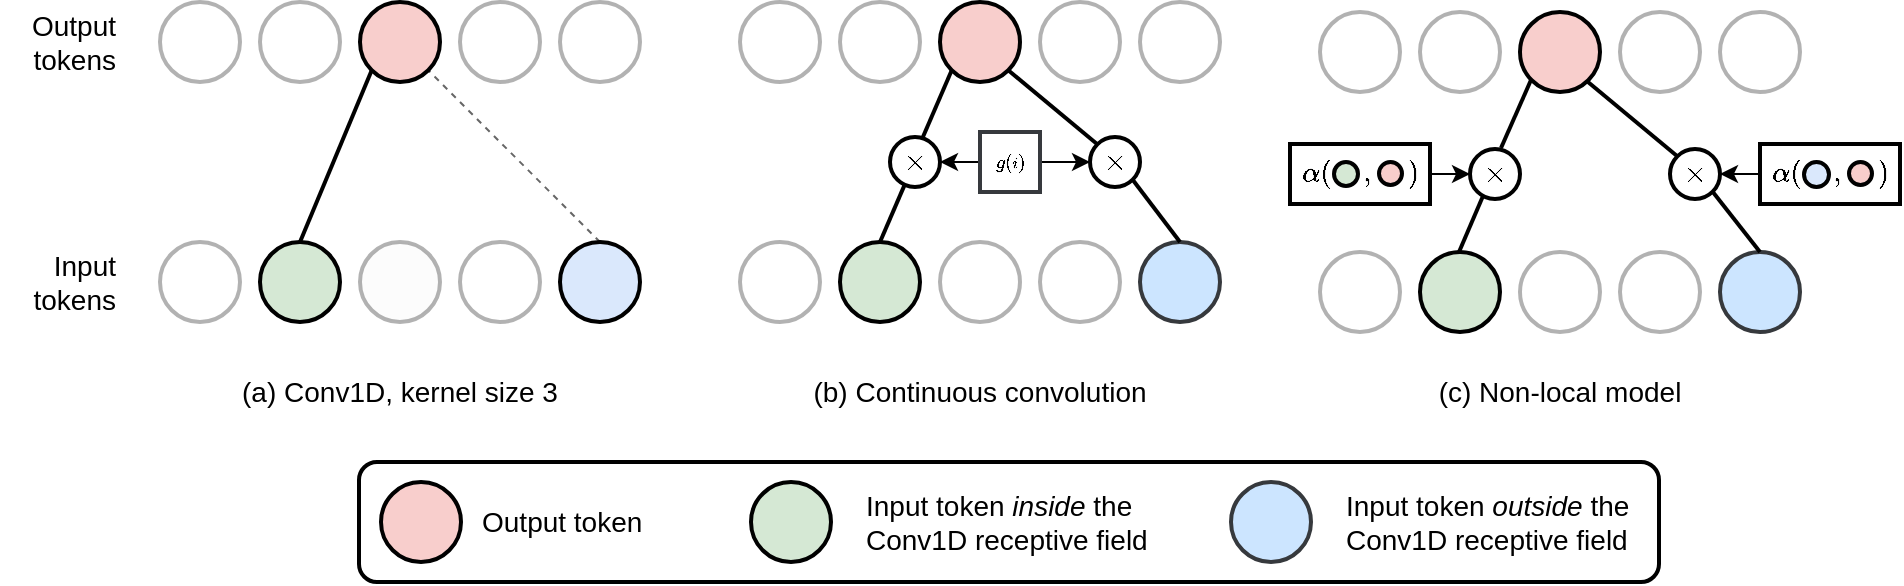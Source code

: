 <mxfile version="24.2.5" type="device">
  <diagram name="Pagina-1" id="8yGC6i7qKNBTcLp-i_hz">
    <mxGraphModel dx="1033" dy="373" grid="1" gridSize="10" guides="1" tooltips="1" connect="1" arrows="1" fold="1" page="1" pageScale="1" pageWidth="1500" pageHeight="500" math="1" shadow="0">
      <root>
        <mxCell id="0" />
        <mxCell id="1" parent="0" />
        <mxCell id="2Z3PehULZ5MzmSaO3cMb-2" value="" style="ellipse;whiteSpace=wrap;html=1;aspect=fixed;strokeWidth=2;opacity=30;" parent="1" vertex="1">
          <mxGeometry x="460" y="220" width="40" height="40" as="geometry" />
        </mxCell>
        <mxCell id="2Z3PehULZ5MzmSaO3cMb-3" value="" style="ellipse;whiteSpace=wrap;html=1;aspect=fixed;fillColor=#d5e8d4;strokeColor=default;strokeWidth=2;" parent="1" vertex="1">
          <mxGeometry x="510" y="220" width="40" height="40" as="geometry" />
        </mxCell>
        <mxCell id="2Z3PehULZ5MzmSaO3cMb-4" value="" style="ellipse;whiteSpace=wrap;html=1;aspect=fixed;fillColor=#f5f5f5;strokeColor=default;strokeWidth=2;opacity=30;fontColor=#333333;" parent="1" vertex="1">
          <mxGeometry x="560" y="220" width="40" height="40" as="geometry" />
        </mxCell>
        <mxCell id="2Z3PehULZ5MzmSaO3cMb-5" value="" style="ellipse;whiteSpace=wrap;html=1;aspect=fixed;strokeWidth=2;opacity=30;" parent="1" vertex="1">
          <mxGeometry x="610" y="220" width="40" height="40" as="geometry" />
        </mxCell>
        <mxCell id="ZljZx4hD3zxCu97GHcnM-8" style="rounded=0;orthogonalLoop=1;jettySize=auto;html=1;exitX=0.5;exitY=0;exitDx=0;exitDy=0;entryX=1;entryY=1;entryDx=0;entryDy=0;dashed=1;fillColor=#f5f5f5;strokeColor=#666666;endArrow=none;endFill=0;" parent="1" source="2Z3PehULZ5MzmSaO3cMb-6" target="2Z3PehULZ5MzmSaO3cMb-10" edge="1">
          <mxGeometry relative="1" as="geometry" />
        </mxCell>
        <mxCell id="2Z3PehULZ5MzmSaO3cMb-6" value="" style="ellipse;whiteSpace=wrap;html=1;aspect=fixed;fillColor=#dae8fc;strokeColor=default;strokeWidth=2;" parent="1" vertex="1">
          <mxGeometry x="660" y="220" width="40" height="40" as="geometry" />
        </mxCell>
        <mxCell id="2Z3PehULZ5MzmSaO3cMb-7" value="Input tokens" style="text;html=1;strokeColor=none;fillColor=none;align=right;verticalAlign=middle;whiteSpace=wrap;rounded=0;fontSize=14;" parent="1" vertex="1">
          <mxGeometry x="380" y="225" width="60" height="30" as="geometry" />
        </mxCell>
        <mxCell id="2Z3PehULZ5MzmSaO3cMb-8" value="" style="ellipse;whiteSpace=wrap;html=1;aspect=fixed;strokeWidth=2;textOpacity=30;opacity=30;" parent="1" vertex="1">
          <mxGeometry x="460" y="100" width="40" height="40" as="geometry" />
        </mxCell>
        <mxCell id="2Z3PehULZ5MzmSaO3cMb-9" value="" style="ellipse;whiteSpace=wrap;html=1;aspect=fixed;strokeWidth=2;textOpacity=30;opacity=30;" parent="1" vertex="1">
          <mxGeometry x="510" y="100" width="40" height="40" as="geometry" />
        </mxCell>
        <mxCell id="2Z3PehULZ5MzmSaO3cMb-10" value="" style="ellipse;whiteSpace=wrap;html=1;aspect=fixed;fillColor=#f8cecc;strokeColor=default;strokeWidth=2;" parent="1" vertex="1">
          <mxGeometry x="560" y="100" width="40" height="40" as="geometry" />
        </mxCell>
        <mxCell id="2Z3PehULZ5MzmSaO3cMb-11" value="" style="ellipse;whiteSpace=wrap;html=1;aspect=fixed;strokeWidth=2;textOpacity=30;opacity=30;" parent="1" vertex="1">
          <mxGeometry x="610" y="100" width="40" height="40" as="geometry" />
        </mxCell>
        <mxCell id="2Z3PehULZ5MzmSaO3cMb-12" value="" style="ellipse;whiteSpace=wrap;html=1;aspect=fixed;strokeWidth=2;textOpacity=30;opacity=30;" parent="1" vertex="1">
          <mxGeometry x="660" y="100" width="40" height="40" as="geometry" />
        </mxCell>
        <mxCell id="2Z3PehULZ5MzmSaO3cMb-13" value="Output tokens" style="text;html=1;strokeColor=none;fillColor=none;align=right;verticalAlign=middle;whiteSpace=wrap;rounded=0;fontSize=14;" parent="1" vertex="1">
          <mxGeometry x="380" y="105" width="60" height="30" as="geometry" />
        </mxCell>
        <mxCell id="2Z3PehULZ5MzmSaO3cMb-15" value="" style="endArrow=none;html=1;rounded=0;exitX=0.5;exitY=0;exitDx=0;exitDy=0;entryX=0;entryY=1;entryDx=0;entryDy=0;strokeWidth=2;" parent="1" source="2Z3PehULZ5MzmSaO3cMb-3" target="2Z3PehULZ5MzmSaO3cMb-10" edge="1">
          <mxGeometry width="50" height="50" relative="1" as="geometry">
            <mxPoint x="720" y="270" as="sourcePoint" />
            <mxPoint x="770" y="220" as="targetPoint" />
          </mxGeometry>
        </mxCell>
        <mxCell id="2Z3PehULZ5MzmSaO3cMb-18" value="" style="ellipse;whiteSpace=wrap;html=1;aspect=fixed;strokeWidth=2;opacity=30;" parent="1" vertex="1">
          <mxGeometry x="750" y="220" width="40" height="40" as="geometry" />
        </mxCell>
        <mxCell id="2Z3PehULZ5MzmSaO3cMb-19" value="" style="ellipse;whiteSpace=wrap;html=1;aspect=fixed;fillColor=#d5e8d4;strokeColor=default;strokeWidth=2;" parent="1" vertex="1">
          <mxGeometry x="800" y="220" width="40" height="40" as="geometry" />
        </mxCell>
        <mxCell id="2Z3PehULZ5MzmSaO3cMb-20" value="" style="ellipse;whiteSpace=wrap;html=1;aspect=fixed;strokeWidth=2;opacity=30;" parent="1" vertex="1">
          <mxGeometry x="850" y="220" width="40" height="40" as="geometry" />
        </mxCell>
        <mxCell id="2Z3PehULZ5MzmSaO3cMb-21" value="" style="ellipse;whiteSpace=wrap;html=1;aspect=fixed;strokeWidth=2;opacity=30;" parent="1" vertex="1">
          <mxGeometry x="900" y="220" width="40" height="40" as="geometry" />
        </mxCell>
        <mxCell id="2Z3PehULZ5MzmSaO3cMb-22" value="" style="ellipse;whiteSpace=wrap;html=1;aspect=fixed;fillColor=#cce5ff;strokeColor=#36393d;strokeWidth=2;" parent="1" vertex="1">
          <mxGeometry x="950" y="220" width="40" height="40" as="geometry" />
        </mxCell>
        <mxCell id="2Z3PehULZ5MzmSaO3cMb-23" value="" style="ellipse;whiteSpace=wrap;html=1;aspect=fixed;strokeWidth=2;textOpacity=30;opacity=30;" parent="1" vertex="1">
          <mxGeometry x="750" y="100" width="40" height="40" as="geometry" />
        </mxCell>
        <mxCell id="2Z3PehULZ5MzmSaO3cMb-24" value="" style="ellipse;whiteSpace=wrap;html=1;aspect=fixed;strokeWidth=2;textOpacity=30;opacity=30;" parent="1" vertex="1">
          <mxGeometry x="800" y="100" width="40" height="40" as="geometry" />
        </mxCell>
        <mxCell id="2Z3PehULZ5MzmSaO3cMb-25" value="" style="ellipse;whiteSpace=wrap;html=1;aspect=fixed;fillColor=#f8cecc;strokeColor=default;strokeWidth=2;" parent="1" vertex="1">
          <mxGeometry x="850" y="100" width="40" height="40" as="geometry" />
        </mxCell>
        <mxCell id="2Z3PehULZ5MzmSaO3cMb-26" value="" style="ellipse;whiteSpace=wrap;html=1;aspect=fixed;strokeWidth=2;textOpacity=30;opacity=30;" parent="1" vertex="1">
          <mxGeometry x="900" y="100" width="40" height="40" as="geometry" />
        </mxCell>
        <mxCell id="2Z3PehULZ5MzmSaO3cMb-27" value="" style="ellipse;whiteSpace=wrap;html=1;aspect=fixed;strokeWidth=2;textOpacity=30;opacity=30;" parent="1" vertex="1">
          <mxGeometry x="950" y="100" width="40" height="40" as="geometry" />
        </mxCell>
        <mxCell id="2Z3PehULZ5MzmSaO3cMb-52" value="" style="ellipse;whiteSpace=wrap;html=1;aspect=fixed;strokeWidth=2;opacity=30;" parent="1" vertex="1">
          <mxGeometry x="1040" y="225" width="40" height="40" as="geometry" />
        </mxCell>
        <mxCell id="2Z3PehULZ5MzmSaO3cMb-53" value="" style="ellipse;whiteSpace=wrap;html=1;aspect=fixed;fillColor=#d5e8d4;strokeColor=default;strokeWidth=2;" parent="1" vertex="1">
          <mxGeometry x="1090" y="225" width="40" height="40" as="geometry" />
        </mxCell>
        <mxCell id="2Z3PehULZ5MzmSaO3cMb-54" value="" style="ellipse;whiteSpace=wrap;html=1;aspect=fixed;strokeWidth=2;opacity=30;" parent="1" vertex="1">
          <mxGeometry x="1140" y="225" width="40" height="40" as="geometry" />
        </mxCell>
        <mxCell id="2Z3PehULZ5MzmSaO3cMb-55" value="" style="ellipse;whiteSpace=wrap;html=1;aspect=fixed;strokeWidth=2;opacity=30;" parent="1" vertex="1">
          <mxGeometry x="1190" y="225" width="40" height="40" as="geometry" />
        </mxCell>
        <mxCell id="2Z3PehULZ5MzmSaO3cMb-56" value="" style="ellipse;whiteSpace=wrap;html=1;aspect=fixed;fillColor=#cce5ff;strokeColor=#36393d;strokeWidth=2;" parent="1" vertex="1">
          <mxGeometry x="1240" y="225" width="40" height="40" as="geometry" />
        </mxCell>
        <mxCell id="2Z3PehULZ5MzmSaO3cMb-57" value="" style="ellipse;whiteSpace=wrap;html=1;aspect=fixed;strokeWidth=2;textOpacity=30;opacity=30;" parent="1" vertex="1">
          <mxGeometry x="1040" y="105" width="40" height="40" as="geometry" />
        </mxCell>
        <mxCell id="2Z3PehULZ5MzmSaO3cMb-58" value="" style="ellipse;whiteSpace=wrap;html=1;aspect=fixed;strokeWidth=2;textOpacity=30;opacity=30;" parent="1" vertex="1">
          <mxGeometry x="1090" y="105" width="40" height="40" as="geometry" />
        </mxCell>
        <mxCell id="2Z3PehULZ5MzmSaO3cMb-59" value="" style="ellipse;whiteSpace=wrap;html=1;aspect=fixed;fillColor=#f8cecc;strokeColor=default;strokeWidth=2;" parent="1" vertex="1">
          <mxGeometry x="1140" y="105" width="40" height="40" as="geometry" />
        </mxCell>
        <mxCell id="2Z3PehULZ5MzmSaO3cMb-60" value="" style="ellipse;whiteSpace=wrap;html=1;aspect=fixed;strokeWidth=2;textOpacity=30;opacity=30;" parent="1" vertex="1">
          <mxGeometry x="1190" y="105" width="40" height="40" as="geometry" />
        </mxCell>
        <mxCell id="2Z3PehULZ5MzmSaO3cMb-61" value="" style="ellipse;whiteSpace=wrap;html=1;aspect=fixed;strokeWidth=2;textOpacity=30;opacity=30;" parent="1" vertex="1">
          <mxGeometry x="1240" y="105" width="40" height="40" as="geometry" />
        </mxCell>
        <mxCell id="2Z3PehULZ5MzmSaO3cMb-81" value="" style="endArrow=none;html=1;rounded=0;exitX=0.65;exitY=0.019;exitDx=0;exitDy=0;entryX=0;entryY=1;entryDx=0;entryDy=0;strokeWidth=2;exitPerimeter=0;" parent="1" source="2Z3PehULZ5MzmSaO3cMb-79" target="2Z3PehULZ5MzmSaO3cMb-25" edge="1">
          <mxGeometry width="50" height="50" relative="1" as="geometry">
            <mxPoint x="540" y="230" as="sourcePoint" />
            <mxPoint x="576" y="144" as="targetPoint" />
          </mxGeometry>
        </mxCell>
        <mxCell id="2Z3PehULZ5MzmSaO3cMb-82" value="" style="endArrow=none;html=1;rounded=0;exitX=0.5;exitY=0;exitDx=0;exitDy=0;entryX=0.29;entryY=0.962;entryDx=0;entryDy=0;strokeWidth=2;entryPerimeter=0;" parent="1" source="2Z3PehULZ5MzmSaO3cMb-19" target="2Z3PehULZ5MzmSaO3cMb-79" edge="1">
          <mxGeometry width="50" height="50" relative="1" as="geometry">
            <mxPoint x="820" y="220" as="sourcePoint" />
            <mxPoint x="856" y="134" as="targetPoint" />
          </mxGeometry>
        </mxCell>
        <mxCell id="2Z3PehULZ5MzmSaO3cMb-79" value="$$\times$$" style="ellipse;whiteSpace=wrap;html=1;aspect=fixed;strokeWidth=2;" parent="1" vertex="1">
          <mxGeometry x="825" y="167.5" width="25" height="25" as="geometry" />
        </mxCell>
        <mxCell id="2Z3PehULZ5MzmSaO3cMb-84" value="" style="endArrow=none;html=1;rounded=0;exitX=0;exitY=0;exitDx=0;exitDy=0;entryX=1;entryY=1;entryDx=0;entryDy=0;strokeWidth=2;" parent="1" source="2Z3PehULZ5MzmSaO3cMb-86" target="2Z3PehULZ5MzmSaO3cMb-25" edge="1">
          <mxGeometry width="50" height="50" relative="1" as="geometry">
            <mxPoint x="650" y="235" as="sourcePoint" />
            <mxPoint x="966" y="139" as="targetPoint" />
          </mxGeometry>
        </mxCell>
        <mxCell id="2Z3PehULZ5MzmSaO3cMb-86" value="$$\times$$" style="ellipse;whiteSpace=wrap;html=1;aspect=fixed;strokeWidth=2;" parent="1" vertex="1">
          <mxGeometry x="925" y="167.5" width="25" height="25" as="geometry" />
        </mxCell>
        <mxCell id="2Z3PehULZ5MzmSaO3cMb-87" value="" style="endArrow=none;html=1;rounded=0;exitX=0.5;exitY=0;exitDx=0;exitDy=0;entryX=1;entryY=1;entryDx=0;entryDy=0;strokeWidth=2;" parent="1" source="2Z3PehULZ5MzmSaO3cMb-22" target="2Z3PehULZ5MzmSaO3cMb-86" edge="1">
          <mxGeometry width="50" height="50" relative="1" as="geometry">
            <mxPoint x="949" y="184" as="sourcePoint" />
            <mxPoint x="894" y="144" as="targetPoint" />
          </mxGeometry>
        </mxCell>
        <mxCell id="2Z3PehULZ5MzmSaO3cMb-89" value="" style="edgeStyle=orthogonalEdgeStyle;rounded=0;orthogonalLoop=1;jettySize=auto;html=1;" parent="1" source="2Z3PehULZ5MzmSaO3cMb-88" target="2Z3PehULZ5MzmSaO3cMb-86" edge="1">
          <mxGeometry relative="1" as="geometry" />
        </mxCell>
        <mxCell id="2Z3PehULZ5MzmSaO3cMb-108" value="" style="edgeStyle=orthogonalEdgeStyle;rounded=0;orthogonalLoop=1;jettySize=auto;html=1;" parent="1" source="2Z3PehULZ5MzmSaO3cMb-88" target="2Z3PehULZ5MzmSaO3cMb-79" edge="1">
          <mxGeometry relative="1" as="geometry" />
        </mxCell>
        <mxCell id="2Z3PehULZ5MzmSaO3cMb-88" value="$$g({\small i})$$" style="whiteSpace=wrap;html=1;aspect=fixed;strokeColor=#36393d;strokeWidth=2;fontSize=8;fillColor=default;" parent="1" vertex="1">
          <mxGeometry x="870" y="165" width="30" height="30" as="geometry" />
        </mxCell>
        <mxCell id="2Z3PehULZ5MzmSaO3cMb-92" value="$$\times$$" style="ellipse;whiteSpace=wrap;html=1;aspect=fixed;strokeWidth=2;" parent="1" vertex="1">
          <mxGeometry x="1115" y="173.5" width="25" height="25" as="geometry" />
        </mxCell>
        <mxCell id="2Z3PehULZ5MzmSaO3cMb-93" value="" style="endArrow=none;html=1;rounded=0;exitX=0;exitY=0;exitDx=0;exitDy=0;entryX=1;entryY=1;entryDx=0;entryDy=0;strokeWidth=2;" parent="1" source="2Z3PehULZ5MzmSaO3cMb-94" edge="1">
          <mxGeometry width="50" height="50" relative="1" as="geometry">
            <mxPoint x="940" y="241" as="sourcePoint" />
            <mxPoint x="1174" y="140" as="targetPoint" />
          </mxGeometry>
        </mxCell>
        <mxCell id="2Z3PehULZ5MzmSaO3cMb-94" value="$$\times$$" style="ellipse;whiteSpace=wrap;html=1;aspect=fixed;strokeWidth=2;" parent="1" vertex="1">
          <mxGeometry x="1215" y="173.5" width="25" height="25" as="geometry" />
        </mxCell>
        <mxCell id="2Z3PehULZ5MzmSaO3cMb-95" value="" style="endArrow=none;html=1;rounded=0;exitX=0.5;exitY=0;exitDx=0;exitDy=0;entryX=1;entryY=1;entryDx=0;entryDy=0;strokeWidth=2;" parent="1" source="2Z3PehULZ5MzmSaO3cMb-56" target="2Z3PehULZ5MzmSaO3cMb-94" edge="1">
          <mxGeometry width="50" height="50" relative="1" as="geometry">
            <mxPoint x="1257" y="223" as="sourcePoint" />
            <mxPoint x="1184" y="150" as="targetPoint" />
          </mxGeometry>
        </mxCell>
        <mxCell id="2Z3PehULZ5MzmSaO3cMb-111" value="" style="edgeStyle=orthogonalEdgeStyle;rounded=0;orthogonalLoop=1;jettySize=auto;html=1;" parent="1" source="2Z3PehULZ5MzmSaO3cMb-107" target="2Z3PehULZ5MzmSaO3cMb-92" edge="1">
          <mxGeometry relative="1" as="geometry" />
        </mxCell>
        <mxCell id="2Z3PehULZ5MzmSaO3cMb-107" value="$$\alpha( \;\;\;\; , \;\;\;\; )$$" style="rounded=0;whiteSpace=wrap;html=1;strokeWidth=2;" parent="1" vertex="1">
          <mxGeometry x="1025" y="171" width="70" height="30" as="geometry" />
        </mxCell>
        <mxCell id="2Z3PehULZ5MzmSaO3cMb-109" value="" style="ellipse;whiteSpace=wrap;html=1;aspect=fixed;fillColor=#d5e8d4;strokeColor=default;strokeWidth=2;" parent="1" vertex="1">
          <mxGeometry x="1047" y="180" width="12" height="12" as="geometry" />
        </mxCell>
        <mxCell id="2Z3PehULZ5MzmSaO3cMb-110" value="" style="ellipse;whiteSpace=wrap;html=1;aspect=fixed;fillColor=#f8cecc;strokeColor=default;strokeWidth=2;" parent="1" vertex="1">
          <mxGeometry x="1069.5" y="180" width="11.5" height="11.5" as="geometry" />
        </mxCell>
        <mxCell id="2Z3PehULZ5MzmSaO3cMb-116" value="" style="edgeStyle=orthogonalEdgeStyle;rounded=0;orthogonalLoop=1;jettySize=auto;html=1;" parent="1" source="2Z3PehULZ5MzmSaO3cMb-112" target="2Z3PehULZ5MzmSaO3cMb-94" edge="1">
          <mxGeometry relative="1" as="geometry" />
        </mxCell>
        <mxCell id="2Z3PehULZ5MzmSaO3cMb-112" value="$$\alpha( \;\;\;\; , \;\;\;\; )$$" style="rounded=0;whiteSpace=wrap;html=1;strokeWidth=2;" parent="1" vertex="1">
          <mxGeometry x="1260" y="171" width="70" height="30" as="geometry" />
        </mxCell>
        <mxCell id="2Z3PehULZ5MzmSaO3cMb-114" value="" style="ellipse;whiteSpace=wrap;html=1;aspect=fixed;fillColor=#f8cecc;strokeColor=default;strokeWidth=2;" parent="1" vertex="1">
          <mxGeometry x="1304.5" y="180" width="11.5" height="11.5" as="geometry" />
        </mxCell>
        <mxCell id="2Z3PehULZ5MzmSaO3cMb-115" value="" style="ellipse;whiteSpace=wrap;html=1;aspect=fixed;fillColor=#dae8fc;strokeColor=default;strokeWidth=2;" parent="1" vertex="1">
          <mxGeometry x="1282" y="180" width="12.5" height="12.5" as="geometry" />
        </mxCell>
        <mxCell id="2Z3PehULZ5MzmSaO3cMb-117" value="(a) Conv1D, kernel size 3" style="text;html=1;strokeColor=none;fillColor=none;align=center;verticalAlign=middle;whiteSpace=wrap;rounded=0;fontSize=14;" parent="1" vertex="1">
          <mxGeometry x="485" y="280" width="190" height="30" as="geometry" />
        </mxCell>
        <mxCell id="2Z3PehULZ5MzmSaO3cMb-118" value="(b) Continuous convolution" style="text;html=1;strokeColor=none;fillColor=none;align=center;verticalAlign=middle;whiteSpace=wrap;rounded=0;fontSize=14;" parent="1" vertex="1">
          <mxGeometry x="775" y="280" width="190" height="30" as="geometry" />
        </mxCell>
        <mxCell id="2Z3PehULZ5MzmSaO3cMb-119" value="(c) Non-local model" style="text;html=1;strokeColor=none;fillColor=none;align=center;verticalAlign=middle;whiteSpace=wrap;rounded=0;fontSize=14;" parent="1" vertex="1">
          <mxGeometry x="1065" y="280" width="190" height="30" as="geometry" />
        </mxCell>
        <mxCell id="2Z3PehULZ5MzmSaO3cMb-120" value="" style="endArrow=none;html=1;rounded=0;exitX=0.65;exitY=0.019;exitDx=0;exitDy=0;entryX=0;entryY=1;entryDx=0;entryDy=0;strokeWidth=2;exitPerimeter=0;" parent="1" edge="1">
          <mxGeometry width="50" height="50" relative="1" as="geometry">
            <mxPoint x="1130.5" y="173" as="sourcePoint" />
            <mxPoint x="1145.5" y="139" as="targetPoint" />
          </mxGeometry>
        </mxCell>
        <mxCell id="2Z3PehULZ5MzmSaO3cMb-121" value="" style="endArrow=none;html=1;rounded=0;exitX=0.5;exitY=0;exitDx=0;exitDy=0;entryX=0.29;entryY=0.962;entryDx=0;entryDy=0;strokeWidth=2;entryPerimeter=0;" parent="1" edge="1">
          <mxGeometry width="50" height="50" relative="1" as="geometry">
            <mxPoint x="1109.5" y="225" as="sourcePoint" />
            <mxPoint x="1121.5" y="197" as="targetPoint" />
          </mxGeometry>
        </mxCell>
        <mxCell id="ZljZx4hD3zxCu97GHcnM-1" value="" style="ellipse;whiteSpace=wrap;html=1;aspect=fixed;fillColor=#f8cecc;strokeColor=default;strokeWidth=2;" parent="1" vertex="1">
          <mxGeometry x="570.5" y="340" width="40" height="40" as="geometry" />
        </mxCell>
        <mxCell id="ZljZx4hD3zxCu97GHcnM-2" value="" style="ellipse;whiteSpace=wrap;html=1;aspect=fixed;fillColor=#d5e8d4;strokeColor=default;strokeWidth=2;" parent="1" vertex="1">
          <mxGeometry x="755.5" y="340" width="40" height="40" as="geometry" />
        </mxCell>
        <mxCell id="ZljZx4hD3zxCu97GHcnM-3" value="" style="ellipse;whiteSpace=wrap;html=1;aspect=fixed;fillColor=#cce5ff;strokeColor=#36393d;strokeWidth=2;" parent="1" vertex="1">
          <mxGeometry x="995.5" y="340" width="40" height="40" as="geometry" />
        </mxCell>
        <mxCell id="ZljZx4hD3zxCu97GHcnM-4" value="Output token" style="text;html=1;strokeColor=none;fillColor=none;align=left;verticalAlign=middle;whiteSpace=wrap;rounded=0;fontSize=14;" parent="1" vertex="1">
          <mxGeometry x="619" y="345" width="105" height="30" as="geometry" />
        </mxCell>
        <mxCell id="ZljZx4hD3zxCu97GHcnM-5" value="Input token &lt;i&gt;inside &lt;/i&gt;the Conv1D receptive field" style="text;html=1;strokeColor=none;fillColor=none;align=left;verticalAlign=middle;whiteSpace=wrap;rounded=0;fontSize=14;" parent="1" vertex="1">
          <mxGeometry x="810.5" y="345" width="160" height="30" as="geometry" />
        </mxCell>
        <mxCell id="ZljZx4hD3zxCu97GHcnM-6" value="Input token &lt;i&gt;outside&amp;nbsp;&lt;/i&gt;the Conv1D receptive field" style="text;html=1;strokeColor=none;fillColor=none;align=left;verticalAlign=middle;whiteSpace=wrap;rounded=0;fontSize=14;" parent="1" vertex="1">
          <mxGeometry x="1050.5" y="345" width="160" height="30" as="geometry" />
        </mxCell>
        <mxCell id="ZljZx4hD3zxCu97GHcnM-7" value="" style="rounded=1;whiteSpace=wrap;html=1;strokeWidth=2;fillColor=none;" parent="1" vertex="1">
          <mxGeometry x="559.5" y="330" width="650" height="60" as="geometry" />
        </mxCell>
      </root>
    </mxGraphModel>
  </diagram>
</mxfile>
